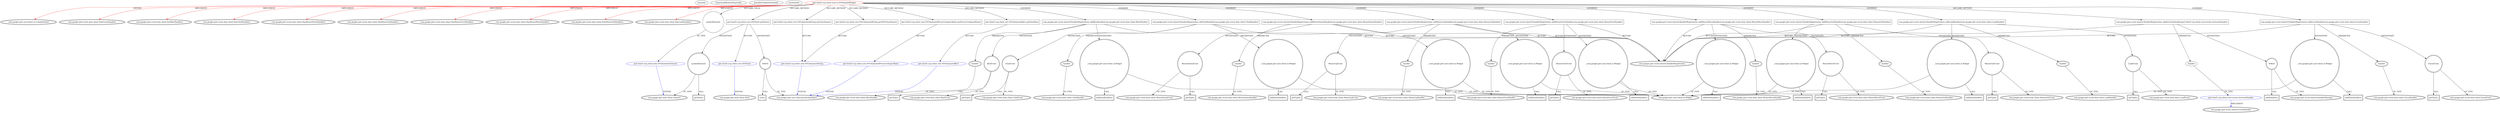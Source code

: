 digraph {
baseInfo[graphId=3998,category="extension_graph",isAnonymous=false,possibleRelation=true]
frameworkRelatedTypesInfo[0="com.google.gwt.user.client.ui.ComplexPanel",1="com.google.gwt.event.dom.client.HasFocusHandlers",2="com.google.gwt.event.dom.client.HasBlurHandlers",3="com.google.gwt.event.dom.client.HasClickHandlers",4="com.google.gwt.event.dom.client.HasMouseDownHandlers",5="com.google.gwt.event.dom.client.HasMouseUpHandlers",6="com.google.gwt.event.dom.client.HasMouseOverHandlers",7="com.google.gwt.event.dom.client.HasMouseMoveHandlers",8="com.google.gwt.event.dom.client.HasMouseOutHandlers",9="com.google.gwt.event.dom.client.HasLoadHandlers"]
possibleCollaborationsInfo[0="3998~CLIENT_METHOD_DECLARATION-RETURN_TYPE-~com.google.gwt.user.client.ui.ComplexPanel com.google.gwt.event.dom.client.HasFocusHandlers com.google.gwt.event.dom.client.HasBlurHandlers com.google.gwt.event.dom.client.HasClickHandlers com.google.gwt.event.dom.client.HasMouseDownHandlers com.google.gwt.event.dom.client.HasMouseUpHandlers com.google.gwt.event.dom.client.HasMouseOverHandlers com.google.gwt.event.dom.client.HasMouseMoveHandlers com.google.gwt.event.dom.client.HasMouseOutHandlers com.google.gwt.event.dom.client.HasLoadHandlers ~com.google.gwt.dom.client.Style ~false~false",1="3998~CLIENT_METHOD_DECLARATION-PARAMETER_DECLARATION-~com.google.gwt.user.client.ui.ComplexPanel com.google.gwt.event.dom.client.HasFocusHandlers com.google.gwt.event.dom.client.HasBlurHandlers com.google.gwt.event.dom.client.HasClickHandlers com.google.gwt.event.dom.client.HasMouseDownHandlers com.google.gwt.event.dom.client.HasMouseUpHandlers com.google.gwt.event.dom.client.HasMouseOverHandlers com.google.gwt.event.dom.client.HasMouseMoveHandlers com.google.gwt.event.dom.client.HasMouseOutHandlers com.google.gwt.event.dom.client.HasLoadHandlers ~com.google.gwt.event.shared.EventHandler ~false~false",2="3998~FIELD_DECLARATION-~com.google.gwt.user.client.ui.ComplexPanel com.google.gwt.event.dom.client.HasFocusHandlers com.google.gwt.event.dom.client.HasBlurHandlers com.google.gwt.event.dom.client.HasClickHandlers com.google.gwt.event.dom.client.HasMouseDownHandlers com.google.gwt.event.dom.client.HasMouseUpHandlers com.google.gwt.event.dom.client.HasMouseOverHandlers com.google.gwt.event.dom.client.HasMouseMoveHandlers com.google.gwt.event.dom.client.HasMouseOutHandlers com.google.gwt.event.dom.client.HasLoadHandlers ~com.google.gwt.dom.client.Element ~false~false",3="3998~CLIENT_METHOD_DECLARATION-RETURN_TYPE-CLIENT_METHOD_DECLARATION-RETURN_TYPE-~com.google.gwt.user.client.ui.ComplexPanel com.google.gwt.event.dom.client.HasFocusHandlers com.google.gwt.event.dom.client.HasBlurHandlers com.google.gwt.event.dom.client.HasClickHandlers com.google.gwt.event.dom.client.HasMouseDownHandlers com.google.gwt.event.dom.client.HasMouseUpHandlers com.google.gwt.event.dom.client.HasMouseOverHandlers com.google.gwt.event.dom.client.HasMouseMoveHandlers com.google.gwt.event.dom.client.HasMouseOutHandlers com.google.gwt.event.dom.client.HasLoadHandlers ~com.google.gwt.core.client.JavaScriptObject ~false~false",4="3998~CLIENT_METHOD_DECLARATION-RETURN_TYPE-~com.google.gwt.user.client.ui.ComplexPanel com.google.gwt.event.dom.client.HasFocusHandlers com.google.gwt.event.dom.client.HasBlurHandlers com.google.gwt.event.dom.client.HasClickHandlers com.google.gwt.event.dom.client.HasMouseDownHandlers com.google.gwt.event.dom.client.HasMouseUpHandlers com.google.gwt.event.dom.client.HasMouseOverHandlers com.google.gwt.event.dom.client.HasMouseMoveHandlers com.google.gwt.event.dom.client.HasMouseOutHandlers com.google.gwt.event.dom.client.HasLoadHandlers ~com.google.gwt.core.client.JavaScriptObject ~false~false"]
locationInfo[projectName="mguiral-GwtSvgLib",filePath="/mguiral-GwtSvgLib/GwtSvgLib-master/src/gwt/html5/svg/client/user/ui/SVGSymbolWidget.java",contextSignature="SVGSymbolWidget",graphId="3998"]
0[label="gwt.html5.svg.client.user.ui.SVGSymbolWidget",vertexType="ROOT_CLIENT_CLASS_DECLARATION",isFrameworkType=false,color=red]
1[label="com.google.gwt.user.client.ui.ComplexPanel",vertexType="FRAMEWORK_CLASS_TYPE",isFrameworkType=true,peripheries=2]
2[label="com.google.gwt.event.dom.client.HasFocusHandlers",vertexType="FRAMEWORK_INTERFACE_TYPE",isFrameworkType=true,peripheries=2]
3[label="com.google.gwt.event.dom.client.HasBlurHandlers",vertexType="FRAMEWORK_INTERFACE_TYPE",isFrameworkType=true,peripheries=2]
4[label="com.google.gwt.event.dom.client.HasClickHandlers",vertexType="FRAMEWORK_INTERFACE_TYPE",isFrameworkType=true,peripheries=2]
5[label="com.google.gwt.event.dom.client.HasMouseDownHandlers",vertexType="FRAMEWORK_INTERFACE_TYPE",isFrameworkType=true,peripheries=2]
6[label="com.google.gwt.event.dom.client.HasMouseUpHandlers",vertexType="FRAMEWORK_INTERFACE_TYPE",isFrameworkType=true,peripheries=2]
7[label="com.google.gwt.event.dom.client.HasMouseOverHandlers",vertexType="FRAMEWORK_INTERFACE_TYPE",isFrameworkType=true,peripheries=2]
8[label="com.google.gwt.event.dom.client.HasMouseMoveHandlers",vertexType="FRAMEWORK_INTERFACE_TYPE",isFrameworkType=true,peripheries=2]
9[label="com.google.gwt.event.dom.client.HasMouseOutHandlers",vertexType="FRAMEWORK_INTERFACE_TYPE",isFrameworkType=true,peripheries=2]
10[label="com.google.gwt.event.dom.client.HasLoadHandlers",vertexType="FRAMEWORK_INTERFACE_TYPE",isFrameworkType=true,peripheries=2]
11[label="symbolElement",vertexType="FIELD_DECLARATION",isFrameworkType=false,shape=circle]
12[label="gwt.html5.svg.client.dom.SVGSymboleElement",vertexType="REFERENCE_CLIENT_CLASS_DECLARATION",isFrameworkType=false,color=blue]
13[label="com.google.gwt.dom.client.Element",vertexType="FRAMEWORK_CLASS_TYPE",isFrameworkType=true,peripheries=2]
14[label="com.google.gwt.event.shared.HandlerRegistration addFocusHandler(com.google.gwt.event.dom.client.FocusHandler)",vertexType="OVERRIDING_METHOD_DECLARATION",isFrameworkType=false,shape=box]
15[label="com.google.gwt.event.shared.HandlerRegistration",vertexType="FRAMEWORK_INTERFACE_TYPE",isFrameworkType=true,peripheries=2]
16[label="handler",vertexType="PARAMETER_DECLARATION",isFrameworkType=true,peripheries=2]
17[label="com.google.gwt.event.dom.client.FocusHandler",vertexType="FRAMEWORK_INTERFACE_TYPE",isFrameworkType=true,peripheries=2]
18[label="_:com.google.gwt.user.client.ui.Widget",vertexType="VARIABLE_EXPRESION",isFrameworkType=true,peripheries=2,shape=circle]
20[label="com.google.gwt.user.client.ui.Widget",vertexType="FRAMEWORK_CLASS_TYPE",isFrameworkType=true,peripheries=2]
19[label="addDomHandler()",vertexType="INSIDE_CALL",isFrameworkType=true,peripheries=2,shape=box]
21[label="FocusEvent",vertexType="VARIABLE_EXPRESION",isFrameworkType=true,peripheries=2,shape=circle]
23[label="com.google.gwt.event.dom.client.FocusEvent",vertexType="FRAMEWORK_CLASS_TYPE",isFrameworkType=true,peripheries=2]
22[label="getType()",vertexType="INSIDE_CALL",isFrameworkType=true,peripheries=2,shape=box]
24[label="com.google.gwt.event.shared.HandlerRegistration addBlurHandler(com.google.gwt.event.dom.client.BlurHandler)",vertexType="OVERRIDING_METHOD_DECLARATION",isFrameworkType=false,shape=box]
26[label="handler",vertexType="PARAMETER_DECLARATION",isFrameworkType=true,peripheries=2]
27[label="com.google.gwt.event.dom.client.BlurHandler",vertexType="FRAMEWORK_INTERFACE_TYPE",isFrameworkType=true,peripheries=2]
28[label="_:com.google.gwt.user.client.ui.Widget",vertexType="VARIABLE_EXPRESION",isFrameworkType=true,peripheries=2,shape=circle]
29[label="addDomHandler()",vertexType="INSIDE_CALL",isFrameworkType=true,peripheries=2,shape=box]
31[label="BlurEvent",vertexType="VARIABLE_EXPRESION",isFrameworkType=true,peripheries=2,shape=circle]
33[label="com.google.gwt.event.dom.client.BlurEvent",vertexType="FRAMEWORK_CLASS_TYPE",isFrameworkType=true,peripheries=2]
32[label="getType()",vertexType="INSIDE_CALL",isFrameworkType=true,peripheries=2,shape=box]
34[label="com.google.gwt.event.shared.HandlerRegistration addClickHandler(com.google.gwt.event.dom.client.ClickHandler)",vertexType="OVERRIDING_METHOD_DECLARATION",isFrameworkType=false,shape=box]
36[label="handler",vertexType="PARAMETER_DECLARATION",isFrameworkType=true,peripheries=2]
37[label="com.google.gwt.event.dom.client.ClickHandler",vertexType="FRAMEWORK_INTERFACE_TYPE",isFrameworkType=true,peripheries=2]
38[label="_:com.google.gwt.user.client.ui.Widget",vertexType="VARIABLE_EXPRESION",isFrameworkType=true,peripheries=2,shape=circle]
39[label="addDomHandler()",vertexType="INSIDE_CALL",isFrameworkType=true,peripheries=2,shape=box]
41[label="ClickEvent",vertexType="VARIABLE_EXPRESION",isFrameworkType=true,peripheries=2,shape=circle]
43[label="com.google.gwt.event.dom.client.ClickEvent",vertexType="FRAMEWORK_CLASS_TYPE",isFrameworkType=true,peripheries=2]
42[label="getType()",vertexType="INSIDE_CALL",isFrameworkType=true,peripheries=2,shape=box]
44[label="com.google.gwt.event.shared.HandlerRegistration addMouseDownHandler(com.google.gwt.event.dom.client.MouseDownHandler)",vertexType="OVERRIDING_METHOD_DECLARATION",isFrameworkType=false,shape=box]
46[label="handler",vertexType="PARAMETER_DECLARATION",isFrameworkType=true,peripheries=2]
47[label="com.google.gwt.event.dom.client.MouseDownHandler",vertexType="FRAMEWORK_INTERFACE_TYPE",isFrameworkType=true,peripheries=2]
48[label="_:com.google.gwt.user.client.ui.Widget",vertexType="VARIABLE_EXPRESION",isFrameworkType=true,peripheries=2,shape=circle]
49[label="addDomHandler()",vertexType="INSIDE_CALL",isFrameworkType=true,peripheries=2,shape=box]
51[label="MouseDownEvent",vertexType="VARIABLE_EXPRESION",isFrameworkType=true,peripheries=2,shape=circle]
53[label="com.google.gwt.event.dom.client.MouseDownEvent",vertexType="FRAMEWORK_CLASS_TYPE",isFrameworkType=true,peripheries=2]
52[label="getType()",vertexType="INSIDE_CALL",isFrameworkType=true,peripheries=2,shape=box]
54[label="com.google.gwt.event.shared.HandlerRegistration addMouseUpHandler(com.google.gwt.event.dom.client.MouseUpHandler)",vertexType="OVERRIDING_METHOD_DECLARATION",isFrameworkType=false,shape=box]
56[label="handler",vertexType="PARAMETER_DECLARATION",isFrameworkType=true,peripheries=2]
57[label="com.google.gwt.event.dom.client.MouseUpHandler",vertexType="FRAMEWORK_INTERFACE_TYPE",isFrameworkType=true,peripheries=2]
58[label="_:com.google.gwt.user.client.ui.Widget",vertexType="VARIABLE_EXPRESION",isFrameworkType=true,peripheries=2,shape=circle]
59[label="addDomHandler()",vertexType="INSIDE_CALL",isFrameworkType=true,peripheries=2,shape=box]
61[label="MouseUpEvent",vertexType="VARIABLE_EXPRESION",isFrameworkType=true,peripheries=2,shape=circle]
63[label="com.google.gwt.event.dom.client.MouseUpEvent",vertexType="FRAMEWORK_CLASS_TYPE",isFrameworkType=true,peripheries=2]
62[label="getType()",vertexType="INSIDE_CALL",isFrameworkType=true,peripheries=2,shape=box]
64[label="com.google.gwt.event.shared.HandlerRegistration addMouseOverHandler(com.google.gwt.event.dom.client.MouseOverHandler)",vertexType="OVERRIDING_METHOD_DECLARATION",isFrameworkType=false,shape=box]
66[label="handler",vertexType="PARAMETER_DECLARATION",isFrameworkType=true,peripheries=2]
67[label="com.google.gwt.event.dom.client.MouseOverHandler",vertexType="FRAMEWORK_INTERFACE_TYPE",isFrameworkType=true,peripheries=2]
68[label="_:com.google.gwt.user.client.ui.Widget",vertexType="VARIABLE_EXPRESION",isFrameworkType=true,peripheries=2,shape=circle]
69[label="addDomHandler()",vertexType="INSIDE_CALL",isFrameworkType=true,peripheries=2,shape=box]
71[label="MouseOverEvent",vertexType="VARIABLE_EXPRESION",isFrameworkType=true,peripheries=2,shape=circle]
73[label="com.google.gwt.event.dom.client.MouseOverEvent",vertexType="FRAMEWORK_CLASS_TYPE",isFrameworkType=true,peripheries=2]
72[label="getType()",vertexType="INSIDE_CALL",isFrameworkType=true,peripheries=2,shape=box]
74[label="com.google.gwt.event.shared.HandlerRegistration addMouseMoveHandler(com.google.gwt.event.dom.client.MouseMoveHandler)",vertexType="OVERRIDING_METHOD_DECLARATION",isFrameworkType=false,shape=box]
76[label="handler",vertexType="PARAMETER_DECLARATION",isFrameworkType=true,peripheries=2]
77[label="com.google.gwt.event.dom.client.MouseMoveHandler",vertexType="FRAMEWORK_INTERFACE_TYPE",isFrameworkType=true,peripheries=2]
78[label="_:com.google.gwt.user.client.ui.Widget",vertexType="VARIABLE_EXPRESION",isFrameworkType=true,peripheries=2,shape=circle]
79[label="addDomHandler()",vertexType="INSIDE_CALL",isFrameworkType=true,peripheries=2,shape=box]
81[label="MouseMoveEvent",vertexType="VARIABLE_EXPRESION",isFrameworkType=true,peripheries=2,shape=circle]
83[label="com.google.gwt.event.dom.client.MouseMoveEvent",vertexType="FRAMEWORK_CLASS_TYPE",isFrameworkType=true,peripheries=2]
82[label="getType()",vertexType="INSIDE_CALL",isFrameworkType=true,peripheries=2,shape=box]
84[label="com.google.gwt.event.shared.HandlerRegistration addMouseOutHandler(com.google.gwt.event.dom.client.MouseOutHandler)",vertexType="OVERRIDING_METHOD_DECLARATION",isFrameworkType=false,shape=box]
86[label="handler",vertexType="PARAMETER_DECLARATION",isFrameworkType=true,peripheries=2]
87[label="com.google.gwt.event.dom.client.MouseOutHandler",vertexType="FRAMEWORK_INTERFACE_TYPE",isFrameworkType=true,peripheries=2]
88[label="_:com.google.gwt.user.client.ui.Widget",vertexType="VARIABLE_EXPRESION",isFrameworkType=true,peripheries=2,shape=circle]
89[label="addDomHandler()",vertexType="INSIDE_CALL",isFrameworkType=true,peripheries=2,shape=box]
91[label="MouseOutEvent",vertexType="VARIABLE_EXPRESION",isFrameworkType=true,peripheries=2,shape=circle]
93[label="com.google.gwt.event.dom.client.MouseOutEvent",vertexType="FRAMEWORK_CLASS_TYPE",isFrameworkType=true,peripheries=2]
92[label="getType()",vertexType="INSIDE_CALL",isFrameworkType=true,peripheries=2,shape=box]
94[label="com.google.gwt.event.shared.HandlerRegistration addLoadHandler(com.google.gwt.event.dom.client.LoadHandler)",vertexType="OVERRIDING_METHOD_DECLARATION",isFrameworkType=false,shape=box]
96[label="handler",vertexType="PARAMETER_DECLARATION",isFrameworkType=true,peripheries=2]
97[label="com.google.gwt.event.dom.client.LoadHandler",vertexType="FRAMEWORK_INTERFACE_TYPE",isFrameworkType=true,peripheries=2]
98[label="_:com.google.gwt.user.client.ui.Widget",vertexType="VARIABLE_EXPRESION",isFrameworkType=true,peripheries=2,shape=circle]
99[label="addDomHandler()",vertexType="INSIDE_CALL",isFrameworkType=true,peripheries=2,shape=box]
101[label="LoadEvent",vertexType="VARIABLE_EXPRESION",isFrameworkType=true,peripheries=2,shape=circle]
103[label="com.google.gwt.event.dom.client.LoadEvent",vertexType="FRAMEWORK_CLASS_TYPE",isFrameworkType=true,peripheries=2]
102[label="getType()",vertexType="INSIDE_CALL",isFrameworkType=true,peripheries=2,shape=box]
105[label="gwt.html5.svg.client.core.SVGAnimatedString getSVGClassName()",vertexType="CLIENT_METHOD_DECLARATION",isFrameworkType=false,shape=box]
106[label="gwt.html5.svg.client.core.SVGAnimatedString",vertexType="REFERENCE_CLIENT_CLASS_DECLARATION",isFrameworkType=false,color=blue]
107[label="com.google.gwt.core.client.JavaScriptObject",vertexType="FRAMEWORK_CLASS_TYPE",isFrameworkType=true,peripheries=2]
109[label="gwt.html5.svg.client.core.SVGAnimatedString getClassName()",vertexType="CLIENT_METHOD_DECLARATION",isFrameworkType=false,shape=box]
111[label="gwt.html5.svg.client.core.SVGStyle getStyle()",vertexType="CLIENT_METHOD_DECLARATION",isFrameworkType=false,shape=box]
112[label="gwt.html5.svg.client.core.SVGStyle",vertexType="REFERENCE_CLIENT_CLASS_DECLARATION",isFrameworkType=false,color=blue]
113[label="com.google.gwt.dom.client.Style",vertexType="FRAMEWORK_CLASS_TYPE",isFrameworkType=true,peripheries=2]
114[label="VAR18",vertexType="VARIABLE_EXPRESION",isFrameworkType=true,peripheries=2,shape=circle]
115[label="cast()",vertexType="INSIDE_CALL",isFrameworkType=true,peripheries=2,shape=box]
117[label="symbolElement",vertexType="VARIABLE_EXPRESION",isFrameworkType=true,peripheries=2,shape=circle]
118[label="getStyle()",vertexType="INSIDE_CALL",isFrameworkType=true,peripheries=2,shape=box]
120[label="gwt.html5.svg.client.core.SVGAnimatedPreserveAspectRatio getPreserveAspectRatio()",vertexType="CLIENT_METHOD_DECLARATION",isFrameworkType=false,shape=box]
121[label="gwt.html5.svg.client.core.SVGAnimatedPreserveAspectRatio",vertexType="REFERENCE_CLIENT_CLASS_DECLARATION",isFrameworkType=false,color=blue]
123[label="gwt.html5.svg.client.core.SVGAnimatedRect getViewBox()",vertexType="CLIENT_METHOD_DECLARATION",isFrameworkType=false,shape=box]
124[label="gwt.html5.svg.client.core.SVGAnimatedRect",vertexType="REFERENCE_CLIENT_CLASS_DECLARATION",isFrameworkType=false,color=blue]
128[label="com.google.gwt.event.shared.HandlerRegistration addActivateHandler(gwt.html5.svg.client.user.events.ActivateHandler)",vertexType="CLIENT_METHOD_DECLARATION",isFrameworkType=false,shape=box]
130[label="handler",vertexType="PARAMETER_DECLARATION",isFrameworkType=false]
131[label="gwt.html5.svg.client.user.events.ActivateHandler",vertexType="REFERENCE_CLIENT_CLASS_DECLARATION",isFrameworkType=false,color=blue]
132[label="com.google.gwt.event.shared.EventHandler",vertexType="FRAMEWORK_INTERFACE_TYPE",isFrameworkType=true,peripheries=2]
133[label="VAR20",vertexType="VARIABLE_EXPRESION",isFrameworkType=true,peripheries=2,shape=circle]
135[label="com.google.gwt.event.shared.HandlerManager",vertexType="FRAMEWORK_CLASS_TYPE",isFrameworkType=true,peripheries=2]
134[label="addHandler()",vertexType="INSIDE_CALL",isFrameworkType=true,peripheries=2,shape=box]
0->1[label="EXTEND",color=red]
0->2[label="IMPLEMENT",color=red]
0->3[label="IMPLEMENT",color=red]
0->4[label="IMPLEMENT",color=red]
0->5[label="IMPLEMENT",color=red]
0->6[label="IMPLEMENT",color=red]
0->7[label="IMPLEMENT",color=red]
0->8[label="IMPLEMENT",color=red]
0->9[label="IMPLEMENT",color=red]
0->10[label="IMPLEMENT",color=red]
0->11[label="DECLARE_FIELD"]
12->13[label="EXTEND",color=blue]
11->12[label="OF_TYPE"]
0->14[label="OVERRIDE"]
14->15[label="RETURN"]
16->17[label="OF_TYPE"]
14->16[label="PARAMETER"]
14->18[label="INSTANTIATE"]
18->20[label="OF_TYPE"]
18->19[label="CALL"]
14->21[label="INSTANTIATE"]
21->23[label="OF_TYPE"]
21->22[label="CALL"]
0->24[label="OVERRIDE"]
24->15[label="RETURN"]
26->27[label="OF_TYPE"]
24->26[label="PARAMETER"]
24->28[label="INSTANTIATE"]
28->20[label="OF_TYPE"]
28->29[label="CALL"]
24->31[label="INSTANTIATE"]
31->33[label="OF_TYPE"]
31->32[label="CALL"]
0->34[label="OVERRIDE"]
34->15[label="RETURN"]
36->37[label="OF_TYPE"]
34->36[label="PARAMETER"]
34->38[label="INSTANTIATE"]
38->20[label="OF_TYPE"]
38->39[label="CALL"]
34->41[label="INSTANTIATE"]
41->43[label="OF_TYPE"]
41->42[label="CALL"]
0->44[label="OVERRIDE"]
44->15[label="RETURN"]
46->47[label="OF_TYPE"]
44->46[label="PARAMETER"]
44->48[label="INSTANTIATE"]
48->20[label="OF_TYPE"]
48->49[label="CALL"]
44->51[label="INSTANTIATE"]
51->53[label="OF_TYPE"]
51->52[label="CALL"]
0->54[label="OVERRIDE"]
54->15[label="RETURN"]
56->57[label="OF_TYPE"]
54->56[label="PARAMETER"]
54->58[label="INSTANTIATE"]
58->20[label="OF_TYPE"]
58->59[label="CALL"]
54->61[label="INSTANTIATE"]
61->63[label="OF_TYPE"]
61->62[label="CALL"]
0->64[label="OVERRIDE"]
64->15[label="RETURN"]
66->67[label="OF_TYPE"]
64->66[label="PARAMETER"]
64->68[label="INSTANTIATE"]
68->20[label="OF_TYPE"]
68->69[label="CALL"]
64->71[label="INSTANTIATE"]
71->73[label="OF_TYPE"]
71->72[label="CALL"]
0->74[label="OVERRIDE"]
74->15[label="RETURN"]
76->77[label="OF_TYPE"]
74->76[label="PARAMETER"]
74->78[label="INSTANTIATE"]
78->20[label="OF_TYPE"]
78->79[label="CALL"]
74->81[label="INSTANTIATE"]
81->83[label="OF_TYPE"]
81->82[label="CALL"]
0->84[label="OVERRIDE"]
84->15[label="RETURN"]
86->87[label="OF_TYPE"]
84->86[label="PARAMETER"]
84->88[label="INSTANTIATE"]
88->20[label="OF_TYPE"]
88->89[label="CALL"]
84->91[label="INSTANTIATE"]
91->93[label="OF_TYPE"]
91->92[label="CALL"]
0->94[label="OVERRIDE"]
94->15[label="RETURN"]
96->97[label="OF_TYPE"]
94->96[label="PARAMETER"]
94->98[label="INSTANTIATE"]
98->20[label="OF_TYPE"]
98->99[label="CALL"]
94->101[label="INSTANTIATE"]
101->103[label="OF_TYPE"]
101->102[label="CALL"]
0->105[label="DECLARE_METHOD"]
106->107[label="EXTEND",color=blue]
105->106[label="RETURN"]
0->109[label="DECLARE_METHOD"]
109->106[label="RETURN"]
0->111[label="DECLARE_METHOD"]
112->113[label="EXTEND",color=blue]
111->112[label="RETURN"]
111->114[label="INSTANTIATE"]
114->107[label="OF_TYPE"]
114->115[label="CALL"]
111->117[label="INSTANTIATE"]
117->13[label="OF_TYPE"]
117->118[label="CALL"]
0->120[label="DECLARE_METHOD"]
121->107[label="EXTEND",color=blue]
120->121[label="RETURN"]
0->123[label="DECLARE_METHOD"]
124->107[label="EXTEND",color=blue]
123->124[label="RETURN"]
0->128[label="DECLARE_METHOD"]
128->15[label="RETURN"]
131->132[label="IMPLEMENT",color=blue]
130->131[label="OF_TYPE"]
128->130[label="PARAMETER"]
128->133[label="INSTANTIATE"]
133->135[label="OF_TYPE"]
133->134[label="CALL"]
}
